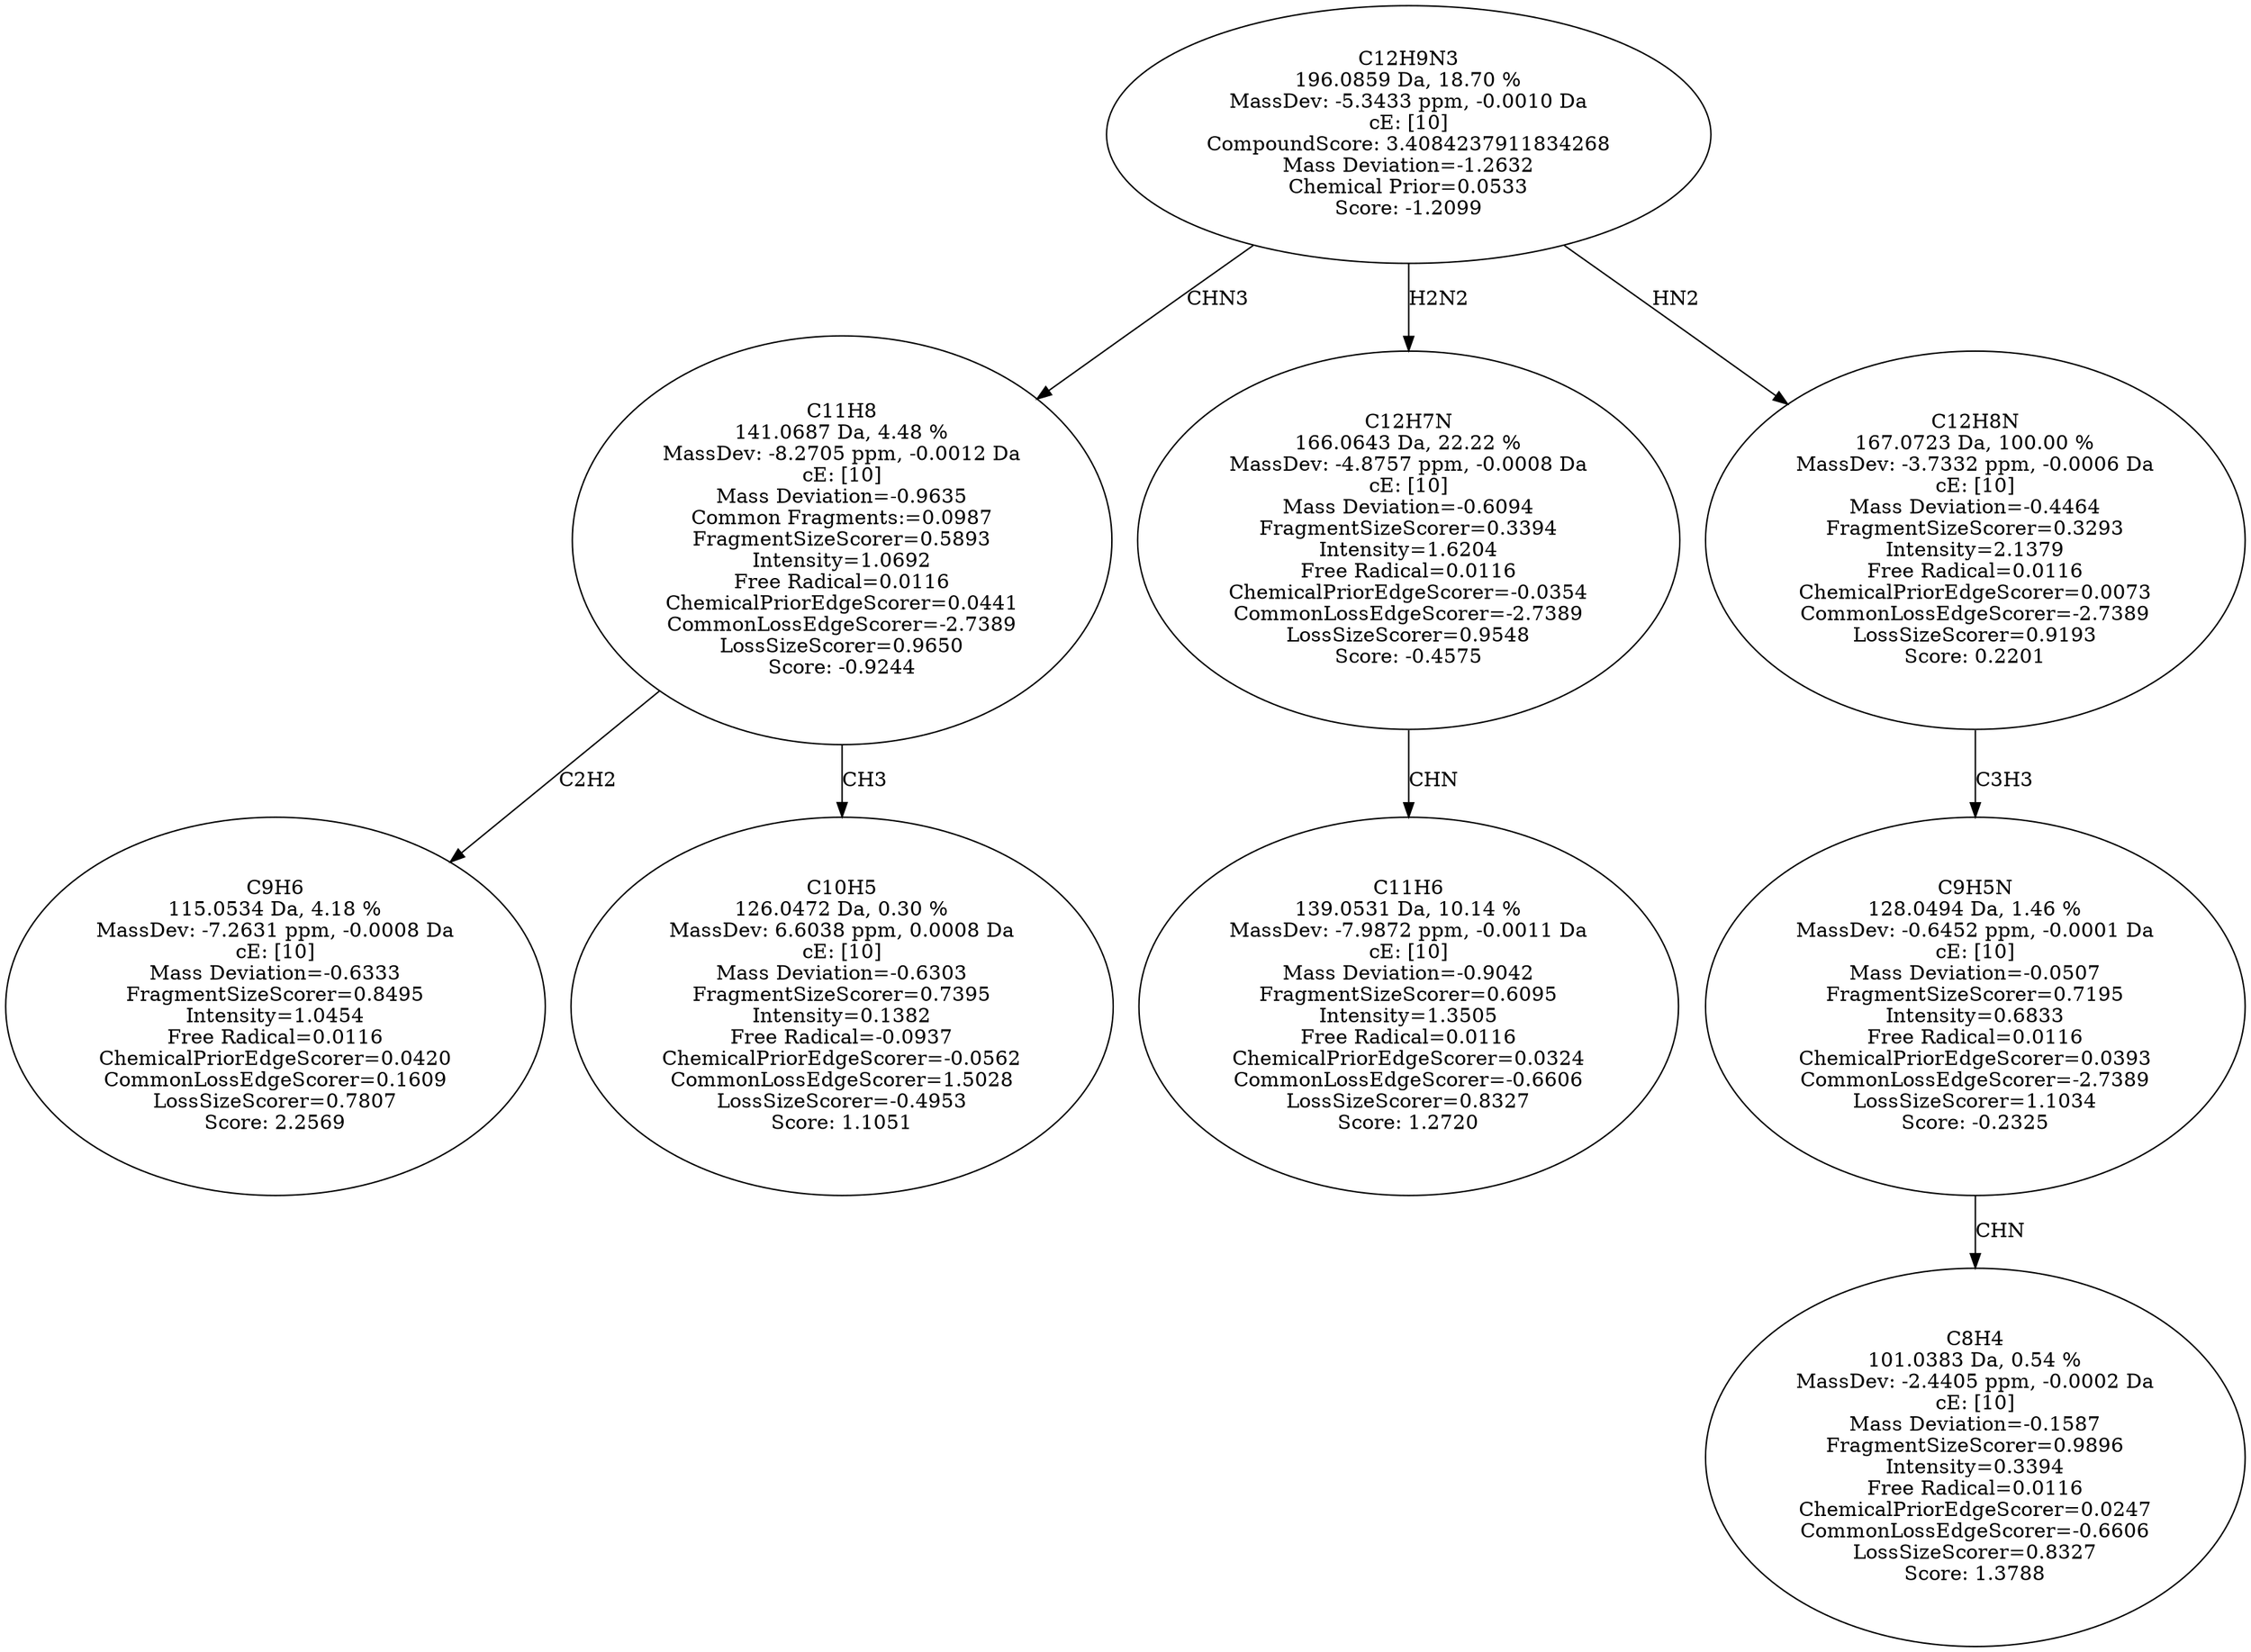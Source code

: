 strict digraph {
v1 [label="C9H6\n115.0534 Da, 4.18 %\nMassDev: -7.2631 ppm, -0.0008 Da\ncE: [10]\nMass Deviation=-0.6333\nFragmentSizeScorer=0.8495\nIntensity=1.0454\nFree Radical=0.0116\nChemicalPriorEdgeScorer=0.0420\nCommonLossEdgeScorer=0.1609\nLossSizeScorer=0.7807\nScore: 2.2569"];
v2 [label="C10H5\n126.0472 Da, 0.30 %\nMassDev: 6.6038 ppm, 0.0008 Da\ncE: [10]\nMass Deviation=-0.6303\nFragmentSizeScorer=0.7395\nIntensity=0.1382\nFree Radical=-0.0937\nChemicalPriorEdgeScorer=-0.0562\nCommonLossEdgeScorer=1.5028\nLossSizeScorer=-0.4953\nScore: 1.1051"];
v3 [label="C11H8\n141.0687 Da, 4.48 %\nMassDev: -8.2705 ppm, -0.0012 Da\ncE: [10]\nMass Deviation=-0.9635\nCommon Fragments:=0.0987\nFragmentSizeScorer=0.5893\nIntensity=1.0692\nFree Radical=0.0116\nChemicalPriorEdgeScorer=0.0441\nCommonLossEdgeScorer=-2.7389\nLossSizeScorer=0.9650\nScore: -0.9244"];
v4 [label="C11H6\n139.0531 Da, 10.14 %\nMassDev: -7.9872 ppm, -0.0011 Da\ncE: [10]\nMass Deviation=-0.9042\nFragmentSizeScorer=0.6095\nIntensity=1.3505\nFree Radical=0.0116\nChemicalPriorEdgeScorer=0.0324\nCommonLossEdgeScorer=-0.6606\nLossSizeScorer=0.8327\nScore: 1.2720"];
v5 [label="C12H7N\n166.0643 Da, 22.22 %\nMassDev: -4.8757 ppm, -0.0008 Da\ncE: [10]\nMass Deviation=-0.6094\nFragmentSizeScorer=0.3394\nIntensity=1.6204\nFree Radical=0.0116\nChemicalPriorEdgeScorer=-0.0354\nCommonLossEdgeScorer=-2.7389\nLossSizeScorer=0.9548\nScore: -0.4575"];
v6 [label="C8H4\n101.0383 Da, 0.54 %\nMassDev: -2.4405 ppm, -0.0002 Da\ncE: [10]\nMass Deviation=-0.1587\nFragmentSizeScorer=0.9896\nIntensity=0.3394\nFree Radical=0.0116\nChemicalPriorEdgeScorer=0.0247\nCommonLossEdgeScorer=-0.6606\nLossSizeScorer=0.8327\nScore: 1.3788"];
v7 [label="C9H5N\n128.0494 Da, 1.46 %\nMassDev: -0.6452 ppm, -0.0001 Da\ncE: [10]\nMass Deviation=-0.0507\nFragmentSizeScorer=0.7195\nIntensity=0.6833\nFree Radical=0.0116\nChemicalPriorEdgeScorer=0.0393\nCommonLossEdgeScorer=-2.7389\nLossSizeScorer=1.1034\nScore: -0.2325"];
v8 [label="C12H8N\n167.0723 Da, 100.00 %\nMassDev: -3.7332 ppm, -0.0006 Da\ncE: [10]\nMass Deviation=-0.4464\nFragmentSizeScorer=0.3293\nIntensity=2.1379\nFree Radical=0.0116\nChemicalPriorEdgeScorer=0.0073\nCommonLossEdgeScorer=-2.7389\nLossSizeScorer=0.9193\nScore: 0.2201"];
v9 [label="C12H9N3\n196.0859 Da, 18.70 %\nMassDev: -5.3433 ppm, -0.0010 Da\ncE: [10]\nCompoundScore: 3.4084237911834268\nMass Deviation=-1.2632\nChemical Prior=0.0533\nScore: -1.2099"];
v3 -> v1 [label="C2H2"];
v3 -> v2 [label="CH3"];
v9 -> v3 [label="CHN3"];
v5 -> v4 [label="CHN"];
v9 -> v5 [label="H2N2"];
v7 -> v6 [label="CHN"];
v8 -> v7 [label="C3H3"];
v9 -> v8 [label="HN2"];
}